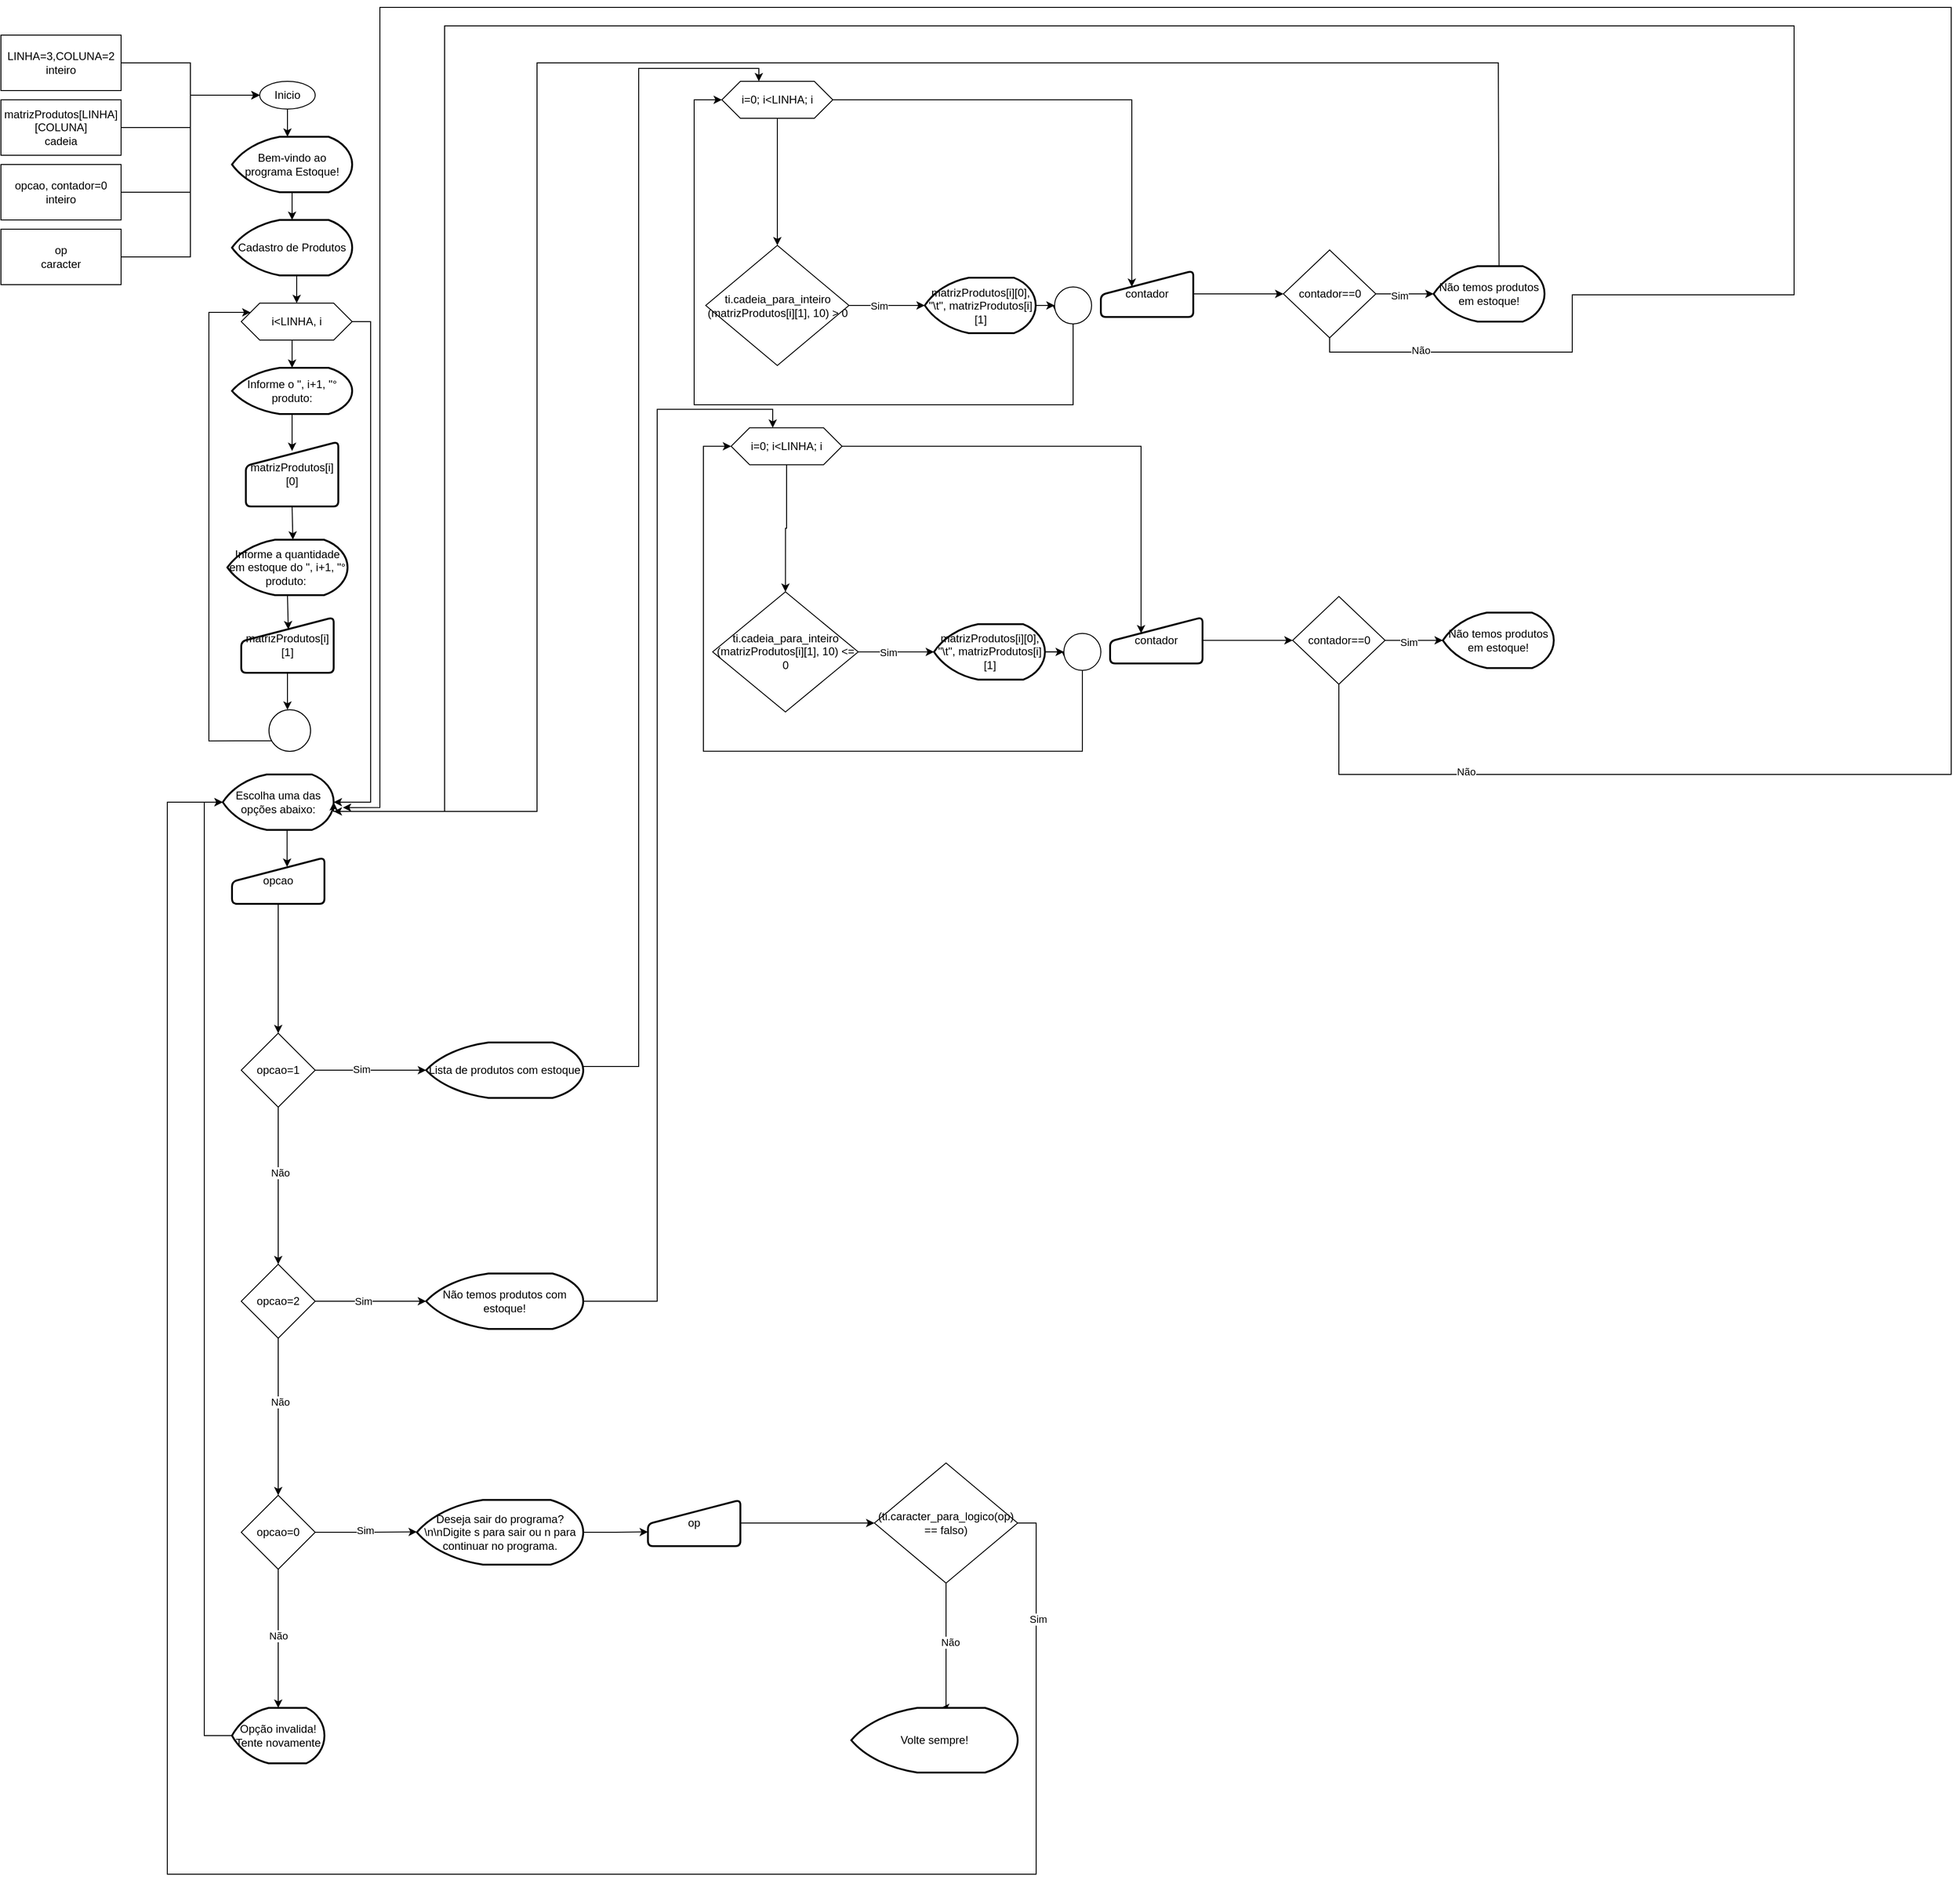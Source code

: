 <mxfile version="24.7.7">
  <diagram name="Página-1" id="6uYTjtTbpKD6BJIKNZ0e">
    <mxGraphModel grid="1" page="1" gridSize="10" guides="1" tooltips="1" connect="1" arrows="1" fold="1" pageScale="1" pageWidth="827" pageHeight="1169" math="0" shadow="0">
      <root>
        <mxCell id="0" />
        <mxCell id="1" parent="0" />
        <mxCell id="fDs1axNgyrMjnGepGOiw-19" style="edgeStyle=orthogonalEdgeStyle;rounded=0;orthogonalLoop=1;jettySize=auto;html=1;exitX=0.5;exitY=1;exitDx=0;exitDy=0;entryX=0.5;entryY=0;entryDx=0;entryDy=0;" edge="1" parent="1" source="IiuVuttZTFxhuslUl3Ys-1">
          <mxGeometry relative="1" as="geometry">
            <mxPoint x="350" y="-2180" as="targetPoint" />
          </mxGeometry>
        </mxCell>
        <mxCell id="IiuVuttZTFxhuslUl3Ys-1" value="Inicio" style="ellipse;whiteSpace=wrap;html=1;" vertex="1" parent="1">
          <mxGeometry x="320" y="-2240" width="60" height="30" as="geometry" />
        </mxCell>
        <mxCell id="fDs1axNgyrMjnGepGOiw-13" style="edgeStyle=orthogonalEdgeStyle;rounded=0;orthogonalLoop=1;jettySize=auto;html=1;exitX=1;exitY=0.5;exitDx=0;exitDy=0;" edge="1" parent="1" source="fDs1axNgyrMjnGepGOiw-2" target="IiuVuttZTFxhuslUl3Ys-1">
          <mxGeometry relative="1" as="geometry" />
        </mxCell>
        <mxCell id="fDs1axNgyrMjnGepGOiw-2" value="LINHA=3,COLUNA=2&lt;div&gt;inteiro&lt;/div&gt;" style="rounded=0;whiteSpace=wrap;html=1;" vertex="1" parent="1">
          <mxGeometry x="40" y="-2290" width="130" height="60" as="geometry" />
        </mxCell>
        <mxCell id="fDs1axNgyrMjnGepGOiw-9" style="edgeStyle=orthogonalEdgeStyle;rounded=0;orthogonalLoop=1;jettySize=auto;html=1;exitX=1;exitY=0.5;exitDx=0;exitDy=0;entryX=0;entryY=0.5;entryDx=0;entryDy=0;" edge="1" parent="1" source="fDs1axNgyrMjnGepGOiw-3" target="IiuVuttZTFxhuslUl3Ys-1">
          <mxGeometry relative="1" as="geometry" />
        </mxCell>
        <mxCell id="fDs1axNgyrMjnGepGOiw-3" value="matrizProdutos[LINHA][COLUNA]&lt;div&gt;cadeia&lt;/div&gt;" style="rounded=0;whiteSpace=wrap;html=1;" vertex="1" parent="1">
          <mxGeometry x="40" y="-2220" width="130" height="60" as="geometry" />
        </mxCell>
        <mxCell id="fDs1axNgyrMjnGepGOiw-16" style="edgeStyle=orthogonalEdgeStyle;rounded=0;orthogonalLoop=1;jettySize=auto;html=1;exitX=1;exitY=0.5;exitDx=0;exitDy=0;entryX=0;entryY=0.5;entryDx=0;entryDy=0;" edge="1" parent="1" source="fDs1axNgyrMjnGepGOiw-4" target="IiuVuttZTFxhuslUl3Ys-1">
          <mxGeometry relative="1" as="geometry" />
        </mxCell>
        <mxCell id="fDs1axNgyrMjnGepGOiw-4" value="opcao, contador=0&lt;div&gt;inteiro&lt;/div&gt;" style="rounded=0;whiteSpace=wrap;html=1;" vertex="1" parent="1">
          <mxGeometry x="40" y="-2150" width="130" height="60" as="geometry" />
        </mxCell>
        <mxCell id="fDs1axNgyrMjnGepGOiw-17" style="edgeStyle=orthogonalEdgeStyle;rounded=0;orthogonalLoop=1;jettySize=auto;html=1;exitX=1;exitY=0.5;exitDx=0;exitDy=0;entryX=0;entryY=0.5;entryDx=0;entryDy=0;" edge="1" parent="1" source="fDs1axNgyrMjnGepGOiw-5" target="IiuVuttZTFxhuslUl3Ys-1">
          <mxGeometry relative="1" as="geometry" />
        </mxCell>
        <mxCell id="fDs1axNgyrMjnGepGOiw-5" value="op&lt;div&gt;caracter&lt;/div&gt;" style="rounded=0;whiteSpace=wrap;html=1;" vertex="1" parent="1">
          <mxGeometry x="40" y="-2080" width="130" height="60" as="geometry" />
        </mxCell>
        <mxCell id="fDs1axNgyrMjnGepGOiw-22" value="Bem-vindo ao programa Estoque!" style="strokeWidth=2;html=1;shape=mxgraph.flowchart.display;whiteSpace=wrap;" vertex="1" parent="1">
          <mxGeometry x="290" y="-2180" width="130" height="60" as="geometry" />
        </mxCell>
        <mxCell id="fDs1axNgyrMjnGepGOiw-34" style="edgeStyle=orthogonalEdgeStyle;rounded=0;orthogonalLoop=1;jettySize=auto;html=1;exitX=0.5;exitY=1;exitDx=0;exitDy=0;exitPerimeter=0;entryX=0.5;entryY=0;entryDx=0;entryDy=0;" edge="1" parent="1" source="fDs1axNgyrMjnGepGOiw-24" target="fDs1axNgyrMjnGepGOiw-33">
          <mxGeometry relative="1" as="geometry" />
        </mxCell>
        <mxCell id="fDs1axNgyrMjnGepGOiw-24" value="Cadastro de Produtos" style="strokeWidth=2;html=1;shape=mxgraph.flowchart.display;whiteSpace=wrap;" vertex="1" parent="1">
          <mxGeometry x="290" y="-2090" width="130" height="60" as="geometry" />
        </mxCell>
        <mxCell id="fDs1axNgyrMjnGepGOiw-25" style="edgeStyle=orthogonalEdgeStyle;rounded=0;orthogonalLoop=1;jettySize=auto;html=1;exitX=0.5;exitY=1;exitDx=0;exitDy=0;exitPerimeter=0;entryX=0.5;entryY=0;entryDx=0;entryDy=0;entryPerimeter=0;" edge="1" parent="1" source="fDs1axNgyrMjnGepGOiw-22" target="fDs1axNgyrMjnGepGOiw-24">
          <mxGeometry relative="1" as="geometry" />
        </mxCell>
        <mxCell id="fDs1axNgyrMjnGepGOiw-33" value="i&amp;lt;LINHA, i" style="shape=hexagon;perimeter=hexagonPerimeter2;whiteSpace=wrap;html=1;fixedSize=1;" vertex="1" parent="1">
          <mxGeometry x="300" y="-2000" width="120" height="40" as="geometry" />
        </mxCell>
        <mxCell id="fDs1axNgyrMjnGepGOiw-35" value="Informe o &quot;, i+1, &quot;° produto:" style="strokeWidth=2;html=1;shape=mxgraph.flowchart.display;whiteSpace=wrap;" vertex="1" parent="1">
          <mxGeometry x="290" y="-1930" width="130" height="50" as="geometry" />
        </mxCell>
        <mxCell id="fDs1axNgyrMjnGepGOiw-36" style="edgeStyle=orthogonalEdgeStyle;rounded=0;orthogonalLoop=1;jettySize=auto;html=1;exitX=0.5;exitY=1;exitDx=0;exitDy=0;entryX=0.5;entryY=0;entryDx=0;entryDy=0;entryPerimeter=0;" edge="1" parent="1" source="fDs1axNgyrMjnGepGOiw-33" target="fDs1axNgyrMjnGepGOiw-35">
          <mxGeometry relative="1" as="geometry" />
        </mxCell>
        <mxCell id="fDs1axNgyrMjnGepGOiw-37" value="matrizProdutos[i][0]" style="html=1;strokeWidth=2;shape=manualInput;whiteSpace=wrap;rounded=1;size=26;arcSize=11;" vertex="1" parent="1">
          <mxGeometry x="305" y="-1850" width="100" height="70" as="geometry" />
        </mxCell>
        <mxCell id="fDs1axNgyrMjnGepGOiw-38" value="Informe a quantidade em estoque do &quot;, i+1, &quot;° produto:&amp;nbsp;" style="strokeWidth=2;html=1;shape=mxgraph.flowchart.display;whiteSpace=wrap;" vertex="1" parent="1">
          <mxGeometry x="285" y="-1744" width="130" height="60" as="geometry" />
        </mxCell>
        <mxCell id="fDs1axNgyrMjnGepGOiw-40" style="edgeStyle=orthogonalEdgeStyle;rounded=0;orthogonalLoop=1;jettySize=auto;html=1;exitX=0.5;exitY=1;exitDx=0;exitDy=0;entryX=0.545;entryY=-0.001;entryDx=0;entryDy=0;entryPerimeter=0;" edge="1" parent="1" source="fDs1axNgyrMjnGepGOiw-37" target="fDs1axNgyrMjnGepGOiw-38">
          <mxGeometry relative="1" as="geometry" />
        </mxCell>
        <mxCell id="fDs1axNgyrMjnGepGOiw-44" style="edgeStyle=orthogonalEdgeStyle;rounded=0;orthogonalLoop=1;jettySize=auto;html=1;exitX=0.5;exitY=1;exitDx=0;exitDy=0;entryX=0.5;entryY=0;entryDx=0;entryDy=0;" edge="1" parent="1" source="fDs1axNgyrMjnGepGOiw-41">
          <mxGeometry relative="1" as="geometry">
            <mxPoint x="350" y="-1560" as="targetPoint" />
          </mxGeometry>
        </mxCell>
        <mxCell id="fDs1axNgyrMjnGepGOiw-41" value="matrizProdutos[i][1]" style="html=1;strokeWidth=2;shape=manualInput;whiteSpace=wrap;rounded=1;size=26;arcSize=11;" vertex="1" parent="1">
          <mxGeometry x="300" y="-1660" width="100" height="60" as="geometry" />
        </mxCell>
        <mxCell id="fDs1axNgyrMjnGepGOiw-42" style="edgeStyle=orthogonalEdgeStyle;rounded=0;orthogonalLoop=1;jettySize=auto;html=1;exitX=0.5;exitY=1;exitDx=0;exitDy=0;exitPerimeter=0;entryX=0.509;entryY=0.216;entryDx=0;entryDy=0;entryPerimeter=0;" edge="1" parent="1" source="fDs1axNgyrMjnGepGOiw-38" target="fDs1axNgyrMjnGepGOiw-41">
          <mxGeometry relative="1" as="geometry" />
        </mxCell>
        <mxCell id="fDs1axNgyrMjnGepGOiw-50" style="edgeStyle=orthogonalEdgeStyle;rounded=0;orthogonalLoop=1;jettySize=auto;html=1;" edge="1" parent="1" source="fDs1axNgyrMjnGepGOiw-35">
          <mxGeometry relative="1" as="geometry">
            <mxPoint x="355" y="-1840" as="targetPoint" />
          </mxGeometry>
        </mxCell>
        <mxCell id="fDs1axNgyrMjnGepGOiw-51" value="" style="ellipse;whiteSpace=wrap;html=1;aspect=fixed;" vertex="1" parent="1">
          <mxGeometry x="330" y="-1560" width="45" height="45" as="geometry" />
        </mxCell>
        <mxCell id="fDs1axNgyrMjnGepGOiw-56" style="edgeStyle=orthogonalEdgeStyle;rounded=0;orthogonalLoop=1;jettySize=auto;html=1;exitX=0.067;exitY=0.748;exitDx=0;exitDy=0;exitPerimeter=0;" edge="1" parent="1" source="fDs1axNgyrMjnGepGOiw-51" target="fDs1axNgyrMjnGepGOiw-33">
          <mxGeometry relative="1" as="geometry">
            <mxPoint x="330" y="-1527" as="sourcePoint" />
            <mxPoint x="275.04" y="-1990" as="targetPoint" />
            <Array as="points">
              <mxPoint x="265" y="-1526" />
              <mxPoint x="265" y="-1990" />
            </Array>
          </mxGeometry>
        </mxCell>
        <mxCell id="F6pTabbAg8eNlp75tk1d-5" style="edgeStyle=orthogonalEdgeStyle;rounded=0;orthogonalLoop=1;jettySize=auto;html=1;exitX=0.5;exitY=1;exitDx=0;exitDy=0;" edge="1" parent="1">
          <mxGeometry relative="1" as="geometry">
            <mxPoint x="355" y="-1410" as="sourcePoint" />
            <mxPoint x="355" y="-1410" as="targetPoint" />
          </mxGeometry>
        </mxCell>
        <mxCell id="F6pTabbAg8eNlp75tk1d-10" style="edgeStyle=orthogonalEdgeStyle;rounded=0;orthogonalLoop=1;jettySize=auto;html=1;exitX=0.5;exitY=1;exitDx=0;exitDy=0;exitPerimeter=0;" edge="1" parent="1">
          <mxGeometry relative="1" as="geometry">
            <mxPoint x="349.62" y="-1440" as="sourcePoint" />
            <mxPoint x="349.62" y="-1390" as="targetPoint" />
          </mxGeometry>
        </mxCell>
        <mxCell id="F6pTabbAg8eNlp75tk1d-12" value="Escolha uma das opções abaixo:" style="strokeWidth=2;html=1;shape=mxgraph.flowchart.display;whiteSpace=wrap;" vertex="1" parent="1">
          <mxGeometry x="280" y="-1490" width="120" height="60" as="geometry" />
        </mxCell>
        <mxCell id="F6pTabbAg8eNlp75tk1d-19" style="edgeStyle=orthogonalEdgeStyle;rounded=0;orthogonalLoop=1;jettySize=auto;html=1;exitX=0.5;exitY=1;exitDx=0;exitDy=0;entryX=0.5;entryY=0;entryDx=0;entryDy=0;" edge="1" parent="1" source="F6pTabbAg8eNlp75tk1d-16" target="F6pTabbAg8eNlp75tk1d-17">
          <mxGeometry relative="1" as="geometry" />
        </mxCell>
        <mxCell id="F6pTabbAg8eNlp75tk1d-16" value="opcao" style="html=1;strokeWidth=2;shape=manualInput;whiteSpace=wrap;rounded=1;size=26;arcSize=11;" vertex="1" parent="1">
          <mxGeometry x="290" y="-1400" width="100" height="50" as="geometry" />
        </mxCell>
        <mxCell id="F6pTabbAg8eNlp75tk1d-21" style="edgeStyle=orthogonalEdgeStyle;rounded=0;orthogonalLoop=1;jettySize=auto;html=1;exitX=0.5;exitY=1;exitDx=0;exitDy=0;" edge="1" parent="1" source="F6pTabbAg8eNlp75tk1d-17" target="F6pTabbAg8eNlp75tk1d-20">
          <mxGeometry relative="1" as="geometry" />
        </mxCell>
        <mxCell id="F6pTabbAg8eNlp75tk1d-24" value="Não" style="edgeLabel;html=1;align=center;verticalAlign=middle;resizable=0;points=[];" connectable="0" vertex="1" parent="F6pTabbAg8eNlp75tk1d-21">
          <mxGeometry x="-0.172" y="2" relative="1" as="geometry">
            <mxPoint as="offset" />
          </mxGeometry>
        </mxCell>
        <mxCell id="F6pTabbAg8eNlp75tk1d-30" style="edgeStyle=orthogonalEdgeStyle;rounded=0;orthogonalLoop=1;jettySize=auto;html=1;exitX=1;exitY=0.5;exitDx=0;exitDy=0;" edge="1" parent="1" source="F6pTabbAg8eNlp75tk1d-17" target="F6pTabbAg8eNlp75tk1d-29">
          <mxGeometry relative="1" as="geometry" />
        </mxCell>
        <mxCell id="F6pTabbAg8eNlp75tk1d-31" value="Sim" style="edgeLabel;html=1;align=center;verticalAlign=middle;resizable=0;points=[];" connectable="0" vertex="1" parent="F6pTabbAg8eNlp75tk1d-30">
          <mxGeometry x="-0.165" y="1" relative="1" as="geometry">
            <mxPoint as="offset" />
          </mxGeometry>
        </mxCell>
        <mxCell id="F6pTabbAg8eNlp75tk1d-17" value="opcao=1" style="rhombus;whiteSpace=wrap;html=1;" vertex="1" parent="1">
          <mxGeometry x="300" y="-1210" width="80" height="80" as="geometry" />
        </mxCell>
        <mxCell id="F6pTabbAg8eNlp75tk1d-23" style="edgeStyle=orthogonalEdgeStyle;rounded=0;orthogonalLoop=1;jettySize=auto;html=1;exitX=0.5;exitY=1;exitDx=0;exitDy=0;entryX=0.5;entryY=0;entryDx=0;entryDy=0;" edge="1" parent="1" source="F6pTabbAg8eNlp75tk1d-20" target="F6pTabbAg8eNlp75tk1d-22">
          <mxGeometry relative="1" as="geometry" />
        </mxCell>
        <mxCell id="F6pTabbAg8eNlp75tk1d-25" value="Não" style="edgeLabel;html=1;align=center;verticalAlign=middle;resizable=0;points=[];" connectable="0" vertex="1" parent="F6pTabbAg8eNlp75tk1d-23">
          <mxGeometry x="-0.196" y="2" relative="1" as="geometry">
            <mxPoint as="offset" />
          </mxGeometry>
        </mxCell>
        <mxCell id="F6pTabbAg8eNlp75tk1d-33" style="edgeStyle=orthogonalEdgeStyle;rounded=0;orthogonalLoop=1;jettySize=auto;html=1;exitX=1;exitY=0.5;exitDx=0;exitDy=0;entryX=0;entryY=0.5;entryDx=0;entryDy=0;entryPerimeter=0;" edge="1" parent="1" source="F6pTabbAg8eNlp75tk1d-20" target="F6pTabbAg8eNlp75tk1d-34">
          <mxGeometry relative="1" as="geometry">
            <mxPoint x="430" y="-1140" as="targetPoint" />
          </mxGeometry>
        </mxCell>
        <mxCell id="F6pTabbAg8eNlp75tk1d-35" value="Sim" style="edgeLabel;html=1;align=center;verticalAlign=middle;resizable=0;points=[];" connectable="0" vertex="1" parent="F6pTabbAg8eNlp75tk1d-33">
          <mxGeometry x="-0.131" relative="1" as="geometry">
            <mxPoint as="offset" />
          </mxGeometry>
        </mxCell>
        <mxCell id="F6pTabbAg8eNlp75tk1d-20" value="opcao=2" style="rhombus;whiteSpace=wrap;html=1;" vertex="1" parent="1">
          <mxGeometry x="300" y="-960" width="80" height="80" as="geometry" />
        </mxCell>
        <mxCell id="F6pTabbAg8eNlp75tk1d-38" style="edgeStyle=orthogonalEdgeStyle;rounded=0;orthogonalLoop=1;jettySize=auto;html=1;exitX=0.5;exitY=1;exitDx=0;exitDy=0;" edge="1" parent="1" source="F6pTabbAg8eNlp75tk1d-22" target="F6pTabbAg8eNlp75tk1d-26">
          <mxGeometry relative="1" as="geometry" />
        </mxCell>
        <mxCell id="F6pTabbAg8eNlp75tk1d-194" value="Não" style="edgeLabel;html=1;align=center;verticalAlign=middle;resizable=0;points=[];" connectable="0" vertex="1" parent="F6pTabbAg8eNlp75tk1d-38">
          <mxGeometry x="-0.041" relative="1" as="geometry">
            <mxPoint as="offset" />
          </mxGeometry>
        </mxCell>
        <mxCell id="F6pTabbAg8eNlp75tk1d-124" style="edgeStyle=orthogonalEdgeStyle;rounded=0;orthogonalLoop=1;jettySize=auto;html=1;exitX=1;exitY=0.5;exitDx=0;exitDy=0;" edge="1" parent="1" source="F6pTabbAg8eNlp75tk1d-22">
          <mxGeometry relative="1" as="geometry">
            <mxPoint x="490" y="-670.391" as="targetPoint" />
          </mxGeometry>
        </mxCell>
        <mxCell id="F6pTabbAg8eNlp75tk1d-126" value="Sim" style="edgeLabel;html=1;align=center;verticalAlign=middle;resizable=0;points=[];" connectable="0" vertex="1" parent="F6pTabbAg8eNlp75tk1d-124">
          <mxGeometry x="-0.022" y="2" relative="1" as="geometry">
            <mxPoint as="offset" />
          </mxGeometry>
        </mxCell>
        <mxCell id="F6pTabbAg8eNlp75tk1d-22" value="opcao=0" style="rhombus;whiteSpace=wrap;html=1;" vertex="1" parent="1">
          <mxGeometry x="300" y="-710" width="80" height="80" as="geometry" />
        </mxCell>
        <mxCell id="F6pTabbAg8eNlp75tk1d-197" style="edgeStyle=orthogonalEdgeStyle;rounded=0;orthogonalLoop=1;jettySize=auto;html=1;entryX=0;entryY=0.5;entryDx=0;entryDy=0;entryPerimeter=0;" edge="1" parent="1" source="F6pTabbAg8eNlp75tk1d-26" target="F6pTabbAg8eNlp75tk1d-12">
          <mxGeometry relative="1" as="geometry">
            <mxPoint x="260" y="-1450" as="targetPoint" />
            <Array as="points">
              <mxPoint x="260" y="-450" />
              <mxPoint x="260" y="-1460" />
            </Array>
          </mxGeometry>
        </mxCell>
        <mxCell id="F6pTabbAg8eNlp75tk1d-26" value="Opção invalida! Tente novamente" style="strokeWidth=2;html=1;shape=mxgraph.flowchart.display;whiteSpace=wrap;" vertex="1" parent="1">
          <mxGeometry x="290" y="-480" width="100" height="60" as="geometry" />
        </mxCell>
        <mxCell id="F6pTabbAg8eNlp75tk1d-42" style="edgeStyle=orthogonalEdgeStyle;rounded=0;orthogonalLoop=1;jettySize=auto;html=1;exitX=1;exitY=0.5;exitDx=0;exitDy=0;exitPerimeter=0;" edge="1" parent="1">
          <mxGeometry relative="1" as="geometry">
            <mxPoint x="670" y="-1174" as="sourcePoint" />
            <mxPoint x="860" y="-2240" as="targetPoint" />
            <Array as="points">
              <mxPoint x="730" y="-1174" />
              <mxPoint x="730" y="-2254" />
              <mxPoint x="860" y="-2254" />
              <mxPoint x="860" y="-2240" />
            </Array>
          </mxGeometry>
        </mxCell>
        <mxCell id="F6pTabbAg8eNlp75tk1d-29" value="Lista de produtos com estoque" style="strokeWidth=2;html=1;shape=mxgraph.flowchart.display;whiteSpace=wrap;" vertex="1" parent="1">
          <mxGeometry x="500" y="-1200" width="170" height="60" as="geometry" />
        </mxCell>
        <mxCell id="F6pTabbAg8eNlp75tk1d-47" style="edgeStyle=orthogonalEdgeStyle;rounded=0;orthogonalLoop=1;jettySize=auto;html=1;exitX=0.5;exitY=1;exitDx=0;exitDy=0;entryX=0.5;entryY=0;entryDx=0;entryDy=0;" edge="1" parent="1" source="F6pTabbAg8eNlp75tk1d-32" target="F6pTabbAg8eNlp75tk1d-43">
          <mxGeometry relative="1" as="geometry" />
        </mxCell>
        <mxCell id="F6pTabbAg8eNlp75tk1d-189" style="edgeStyle=orthogonalEdgeStyle;rounded=0;orthogonalLoop=1;jettySize=auto;html=1;exitX=1;exitY=0.5;exitDx=0;exitDy=0;entryX=0.335;entryY=0.348;entryDx=0;entryDy=0;entryPerimeter=0;" edge="1" parent="1" source="F6pTabbAg8eNlp75tk1d-32" target="F6pTabbAg8eNlp75tk1d-53">
          <mxGeometry relative="1" as="geometry">
            <mxPoint x="1270" y="-2220" as="targetPoint" />
          </mxGeometry>
        </mxCell>
        <mxCell id="F6pTabbAg8eNlp75tk1d-32" value="i=0; i&amp;lt;LINHA; i" style="shape=hexagon;perimeter=hexagonPerimeter2;whiteSpace=wrap;html=1;fixedSize=1;" vertex="1" parent="1">
          <mxGeometry x="820" y="-2240" width="120" height="40" as="geometry" />
        </mxCell>
        <mxCell id="F6pTabbAg8eNlp75tk1d-223" style="edgeStyle=orthogonalEdgeStyle;rounded=0;orthogonalLoop=1;jettySize=auto;html=1;exitX=1;exitY=0.5;exitDx=0;exitDy=0;exitPerimeter=0;entryX=0.375;entryY=0;entryDx=0;entryDy=0;" edge="1" parent="1" source="F6pTabbAg8eNlp75tk1d-34" target="F6pTabbAg8eNlp75tk1d-203">
          <mxGeometry relative="1" as="geometry">
            <mxPoint x="780" y="-1880" as="targetPoint" />
          </mxGeometry>
        </mxCell>
        <mxCell id="F6pTabbAg8eNlp75tk1d-34" value="Não temos produtos com estoque!" style="strokeWidth=2;html=1;shape=mxgraph.flowchart.display;whiteSpace=wrap;" vertex="1" parent="1">
          <mxGeometry x="500" y="-950" width="170" height="60" as="geometry" />
        </mxCell>
        <mxCell id="F6pTabbAg8eNlp75tk1d-125" style="edgeStyle=orthogonalEdgeStyle;rounded=0;orthogonalLoop=1;jettySize=auto;html=1;exitX=1;exitY=0.5;exitDx=0;exitDy=0;exitPerimeter=0;" edge="1" parent="1" source="F6pTabbAg8eNlp75tk1d-36">
          <mxGeometry relative="1" as="geometry">
            <mxPoint x="740" y="-670.391" as="targetPoint" />
          </mxGeometry>
        </mxCell>
        <mxCell id="F6pTabbAg8eNlp75tk1d-36" value="Deseja sair do programa?\n\nDigite s para sair ou n para continuar no programa." style="strokeWidth=2;html=1;shape=mxgraph.flowchart.display;whiteSpace=wrap;" vertex="1" parent="1">
          <mxGeometry x="490" y="-705" width="180" height="70" as="geometry" />
        </mxCell>
        <mxCell id="F6pTabbAg8eNlp75tk1d-43" value="ti.cadeia_para_inteiro&lt;div&gt;(matrizProdutos[i][1], 10) &amp;gt; 0&lt;/div&gt;" style="rhombus;whiteSpace=wrap;html=1;" vertex="1" parent="1">
          <mxGeometry x="802.5" y="-2062.5" width="155" height="130" as="geometry" />
        </mxCell>
        <mxCell id="F6pTabbAg8eNlp75tk1d-190" value="" style="edgeStyle=orthogonalEdgeStyle;rounded=0;orthogonalLoop=1;jettySize=auto;html=1;" edge="1" parent="1" source="F6pTabbAg8eNlp75tk1d-46" target="F6pTabbAg8eNlp75tk1d-179">
          <mxGeometry relative="1" as="geometry" />
        </mxCell>
        <mxCell id="F6pTabbAg8eNlp75tk1d-46" value="matrizProdutos[i][0], &quot;\t&quot;, matrizProdutos[i][1]" style="strokeWidth=2;html=1;shape=mxgraph.flowchart.display;whiteSpace=wrap;" vertex="1" parent="1">
          <mxGeometry x="1039.5" y="-2027.5" width="120" height="60" as="geometry" />
        </mxCell>
        <mxCell id="F6pTabbAg8eNlp75tk1d-52" style="edgeStyle=orthogonalEdgeStyle;rounded=0;orthogonalLoop=1;jettySize=auto;html=1;exitX=1;exitY=0.5;exitDx=0;exitDy=0;entryX=0;entryY=0.5;entryDx=0;entryDy=0;entryPerimeter=0;" edge="1" parent="1" source="F6pTabbAg8eNlp75tk1d-43" target="F6pTabbAg8eNlp75tk1d-46">
          <mxGeometry relative="1" as="geometry" />
        </mxCell>
        <mxCell id="F6pTabbAg8eNlp75tk1d-193" value="Sim" style="edgeLabel;html=1;align=center;verticalAlign=middle;resizable=0;points=[];" connectable="0" vertex="1" parent="F6pTabbAg8eNlp75tk1d-52">
          <mxGeometry x="-0.221" relative="1" as="geometry">
            <mxPoint as="offset" />
          </mxGeometry>
        </mxCell>
        <mxCell id="F6pTabbAg8eNlp75tk1d-187" style="edgeStyle=orthogonalEdgeStyle;rounded=0;orthogonalLoop=1;jettySize=auto;html=1;entryX=0;entryY=0.5;entryDx=0;entryDy=0;" edge="1" parent="1" source="F6pTabbAg8eNlp75tk1d-53" target="F6pTabbAg8eNlp75tk1d-58">
          <mxGeometry relative="1" as="geometry" />
        </mxCell>
        <mxCell id="F6pTabbAg8eNlp75tk1d-53" value="contador" style="html=1;strokeWidth=2;shape=manualInput;whiteSpace=wrap;rounded=1;size=26;arcSize=11;" vertex="1" parent="1">
          <mxGeometry x="1230" y="-2035" width="100" height="50" as="geometry" />
        </mxCell>
        <mxCell id="F6pTabbAg8eNlp75tk1d-93" style="edgeStyle=orthogonalEdgeStyle;rounded=0;orthogonalLoop=1;jettySize=auto;html=1;entryX=1;entryY=0.5;entryDx=0;entryDy=0;entryPerimeter=0;exitX=0.59;exitY=0.033;exitDx=0;exitDy=0;exitPerimeter=0;" edge="1" parent="1" source="F6pTabbAg8eNlp75tk1d-169">
          <mxGeometry relative="1" as="geometry">
            <mxPoint x="400" y="-1450.0" as="targetPoint" />
            <mxPoint x="1450" y="-2160" as="sourcePoint" />
            <Array as="points">
              <mxPoint x="1661" y="-2043" />
              <mxPoint x="1660" y="-2260" />
              <mxPoint x="620" y="-2260" />
              <mxPoint x="620" y="-1450" />
            </Array>
          </mxGeometry>
        </mxCell>
        <mxCell id="F6pTabbAg8eNlp75tk1d-174" style="edgeStyle=orthogonalEdgeStyle;rounded=0;orthogonalLoop=1;jettySize=auto;html=1;exitX=0.5;exitY=1;exitDx=0;exitDy=0;entryX=1;entryY=0.5;entryDx=0;entryDy=0;entryPerimeter=0;" edge="1" parent="1" source="F6pTabbAg8eNlp75tk1d-58" target="F6pTabbAg8eNlp75tk1d-12">
          <mxGeometry relative="1" as="geometry">
            <mxPoint x="520" y="-2280" as="targetPoint" />
            <Array as="points">
              <mxPoint x="1478" y="-1947" />
              <mxPoint x="1740" y="-1947" />
              <mxPoint x="1740" y="-2009" />
              <mxPoint x="1980" y="-2009" />
              <mxPoint x="1980" y="-2300" />
              <mxPoint x="520" y="-2300" />
              <mxPoint x="520" y="-1450" />
              <mxPoint x="400" y="-1450" />
            </Array>
          </mxGeometry>
        </mxCell>
        <mxCell id="F6pTabbAg8eNlp75tk1d-191" value="Não" style="edgeLabel;html=1;align=center;verticalAlign=middle;resizable=0;points=[];" connectable="0" vertex="1" parent="F6pTabbAg8eNlp75tk1d-174">
          <mxGeometry x="-0.931" y="2" relative="1" as="geometry">
            <mxPoint as="offset" />
          </mxGeometry>
        </mxCell>
        <mxCell id="F6pTabbAg8eNlp75tk1d-58" value="contador==0" style="rhombus;whiteSpace=wrap;html=1;" vertex="1" parent="1">
          <mxGeometry x="1427.5" y="-2057.5" width="100" height="95" as="geometry" />
        </mxCell>
        <mxCell id="F6pTabbAg8eNlp75tk1d-137" style="edgeStyle=orthogonalEdgeStyle;rounded=0;orthogonalLoop=1;jettySize=auto;html=1;exitX=1;exitY=0.5;exitDx=0;exitDy=0;entryX=0;entryY=0.5;entryDx=0;entryDy=0;" edge="1" parent="1" source="F6pTabbAg8eNlp75tk1d-121" target="F6pTabbAg8eNlp75tk1d-127">
          <mxGeometry relative="1" as="geometry" />
        </mxCell>
        <mxCell id="F6pTabbAg8eNlp75tk1d-121" value="op" style="html=1;strokeWidth=2;shape=manualInput;whiteSpace=wrap;rounded=1;size=26;arcSize=11;" vertex="1" parent="1">
          <mxGeometry x="740" y="-705" width="100" height="50" as="geometry" />
        </mxCell>
        <mxCell id="F6pTabbAg8eNlp75tk1d-138" style="edgeStyle=orthogonalEdgeStyle;rounded=0;orthogonalLoop=1;jettySize=auto;html=1;exitX=0.5;exitY=1;exitDx=0;exitDy=0;" edge="1" parent="1" source="F6pTabbAg8eNlp75tk1d-127">
          <mxGeometry relative="1" as="geometry">
            <mxPoint x="1057" y="-480" as="targetPoint" />
            <Array as="points">
              <mxPoint x="1062" y="-480" />
            </Array>
          </mxGeometry>
        </mxCell>
        <mxCell id="F6pTabbAg8eNlp75tk1d-141" value="Não" style="edgeLabel;html=1;align=center;verticalAlign=middle;resizable=0;points=[];" connectable="0" vertex="1" parent="F6pTabbAg8eNlp75tk1d-138">
          <mxGeometry x="-0.094" y="4" relative="1" as="geometry">
            <mxPoint as="offset" />
          </mxGeometry>
        </mxCell>
        <mxCell id="F6pTabbAg8eNlp75tk1d-195" style="edgeStyle=orthogonalEdgeStyle;rounded=0;orthogonalLoop=1;jettySize=auto;html=1;exitX=1;exitY=0.5;exitDx=0;exitDy=0;entryX=0;entryY=0.5;entryDx=0;entryDy=0;entryPerimeter=0;" edge="1" parent="1" source="F6pTabbAg8eNlp75tk1d-127" target="F6pTabbAg8eNlp75tk1d-12">
          <mxGeometry relative="1" as="geometry">
            <mxPoint x="130" y="-1070" as="targetPoint" />
            <Array as="points">
              <mxPoint x="1160" y="-680" />
              <mxPoint x="1160" y="-300" />
              <mxPoint x="220" y="-300" />
              <mxPoint x="220" y="-1460" />
            </Array>
          </mxGeometry>
        </mxCell>
        <mxCell id="F6pTabbAg8eNlp75tk1d-196" value="Sim" style="edgeLabel;html=1;align=center;verticalAlign=middle;resizable=0;points=[];" connectable="0" vertex="1" parent="F6pTabbAg8eNlp75tk1d-195">
          <mxGeometry x="-0.903" y="2" relative="1" as="geometry">
            <mxPoint as="offset" />
          </mxGeometry>
        </mxCell>
        <mxCell id="F6pTabbAg8eNlp75tk1d-127" value="(ti.caracter_para_logico(op) == falso)" style="rhombus;whiteSpace=wrap;html=1;" vertex="1" parent="1">
          <mxGeometry x="985" y="-745" width="155" height="130" as="geometry" />
        </mxCell>
        <mxCell id="F6pTabbAg8eNlp75tk1d-142" value="Volte sempre!" style="strokeWidth=2;html=1;shape=mxgraph.flowchart.display;whiteSpace=wrap;" vertex="1" parent="1">
          <mxGeometry x="960" y="-480" width="180" height="70" as="geometry" />
        </mxCell>
        <mxCell id="F6pTabbAg8eNlp75tk1d-150" style="edgeStyle=orthogonalEdgeStyle;rounded=0;orthogonalLoop=1;jettySize=auto;html=1;exitX=1;exitY=0.5;exitDx=0;exitDy=0;entryX=1;entryY=0.5;entryDx=0;entryDy=0;entryPerimeter=0;" edge="1" parent="1" source="fDs1axNgyrMjnGepGOiw-33" target="F6pTabbAg8eNlp75tk1d-12">
          <mxGeometry relative="1" as="geometry">
            <Array as="points">
              <mxPoint x="440" y="-1980" />
              <mxPoint x="440" y="-1460" />
            </Array>
          </mxGeometry>
        </mxCell>
        <mxCell id="F6pTabbAg8eNlp75tk1d-169" value="Não temos produtos em estoque!" style="strokeWidth=2;html=1;shape=mxgraph.flowchart.display;whiteSpace=wrap;" vertex="1" parent="1">
          <mxGeometry x="1590" y="-2040" width="120" height="60" as="geometry" />
        </mxCell>
        <mxCell id="F6pTabbAg8eNlp75tk1d-184" style="edgeStyle=orthogonalEdgeStyle;rounded=0;orthogonalLoop=1;jettySize=auto;html=1;exitX=0.5;exitY=1;exitDx=0;exitDy=0;entryX=0;entryY=0.5;entryDx=0;entryDy=0;" edge="1" parent="1" source="F6pTabbAg8eNlp75tk1d-179" target="F6pTabbAg8eNlp75tk1d-32">
          <mxGeometry relative="1" as="geometry">
            <mxPoint x="1380" y="-1800" as="targetPoint" />
            <Array as="points">
              <mxPoint x="1200" y="-1890" />
              <mxPoint x="790" y="-1890" />
              <mxPoint x="790" y="-2220" />
            </Array>
          </mxGeometry>
        </mxCell>
        <mxCell id="F6pTabbAg8eNlp75tk1d-186" value="" style="edgeStyle=orthogonalEdgeStyle;rounded=0;orthogonalLoop=1;jettySize=auto;html=1;exitX=1;exitY=0.5;exitDx=0;exitDy=0;exitPerimeter=0;entryX=0;entryY=0.75;entryDx=0;entryDy=0;" edge="1" parent="1" source="F6pTabbAg8eNlp75tk1d-46" target="F6pTabbAg8eNlp75tk1d-179">
          <mxGeometry relative="1" as="geometry">
            <mxPoint x="1160" y="-1997" as="sourcePoint" />
            <mxPoint x="1230" y="-1997" as="targetPoint" />
          </mxGeometry>
        </mxCell>
        <mxCell id="F6pTabbAg8eNlp75tk1d-179" value="" style="ellipse;whiteSpace=wrap;html=1;aspect=fixed;" vertex="1" parent="1">
          <mxGeometry x="1180" y="-2017.5" width="40" height="40" as="geometry" />
        </mxCell>
        <mxCell id="F6pTabbAg8eNlp75tk1d-198" style="edgeStyle=orthogonalEdgeStyle;rounded=0;orthogonalLoop=1;jettySize=auto;html=1;entryX=0;entryY=0.5;entryDx=0;entryDy=0;entryPerimeter=0;" edge="1" parent="1" source="F6pTabbAg8eNlp75tk1d-58" target="F6pTabbAg8eNlp75tk1d-169">
          <mxGeometry relative="1" as="geometry" />
        </mxCell>
        <mxCell id="F6pTabbAg8eNlp75tk1d-199" value="Sim" style="edgeLabel;html=1;align=center;verticalAlign=middle;resizable=0;points=[];" connectable="0" vertex="1" parent="F6pTabbAg8eNlp75tk1d-198">
          <mxGeometry x="-0.203" y="-2" relative="1" as="geometry">
            <mxPoint as="offset" />
          </mxGeometry>
        </mxCell>
        <mxCell id="F6pTabbAg8eNlp75tk1d-201" style="edgeStyle=orthogonalEdgeStyle;rounded=0;orthogonalLoop=1;jettySize=auto;html=1;exitX=0.5;exitY=1;exitDx=0;exitDy=0;entryX=0.5;entryY=0;entryDx=0;entryDy=0;" edge="1" parent="1" source="F6pTabbAg8eNlp75tk1d-203" target="F6pTabbAg8eNlp75tk1d-204">
          <mxGeometry relative="1" as="geometry" />
        </mxCell>
        <mxCell id="F6pTabbAg8eNlp75tk1d-202" style="edgeStyle=orthogonalEdgeStyle;rounded=0;orthogonalLoop=1;jettySize=auto;html=1;exitX=1;exitY=0.5;exitDx=0;exitDy=0;entryX=0.335;entryY=0.348;entryDx=0;entryDy=0;entryPerimeter=0;" edge="1" parent="1" source="F6pTabbAg8eNlp75tk1d-203" target="F6pTabbAg8eNlp75tk1d-210">
          <mxGeometry relative="1" as="geometry">
            <mxPoint x="1280" y="-1845.09" as="targetPoint" />
          </mxGeometry>
        </mxCell>
        <mxCell id="F6pTabbAg8eNlp75tk1d-203" value="i=0; i&amp;lt;LINHA; i" style="shape=hexagon;perimeter=hexagonPerimeter2;whiteSpace=wrap;html=1;fixedSize=1;" vertex="1" parent="1">
          <mxGeometry x="830" y="-1865.09" width="120" height="40" as="geometry" />
        </mxCell>
        <mxCell id="F6pTabbAg8eNlp75tk1d-204" value="ti.cadeia_para_inteiro&lt;div&gt;(matrizProdutos[i][1], 10) &amp;lt;= 0&lt;/div&gt;" style="rhombus;whiteSpace=wrap;html=1;" vertex="1" parent="1">
          <mxGeometry x="810" y="-1687.59" width="157.5" height="130" as="geometry" />
        </mxCell>
        <mxCell id="F6pTabbAg8eNlp75tk1d-205" value="" style="edgeStyle=orthogonalEdgeStyle;rounded=0;orthogonalLoop=1;jettySize=auto;html=1;" edge="1" parent="1" source="F6pTabbAg8eNlp75tk1d-206" target="F6pTabbAg8eNlp75tk1d-216">
          <mxGeometry relative="1" as="geometry" />
        </mxCell>
        <mxCell id="F6pTabbAg8eNlp75tk1d-206" value="matrizProdutos[i][0], &quot;\t&quot;, matrizProdutos[i][1]" style="strokeWidth=2;html=1;shape=mxgraph.flowchart.display;whiteSpace=wrap;" vertex="1" parent="1">
          <mxGeometry x="1049.5" y="-1652.59" width="120" height="60" as="geometry" />
        </mxCell>
        <mxCell id="F6pTabbAg8eNlp75tk1d-207" style="edgeStyle=orthogonalEdgeStyle;rounded=0;orthogonalLoop=1;jettySize=auto;html=1;exitX=1;exitY=0.5;exitDx=0;exitDy=0;entryX=0;entryY=0.5;entryDx=0;entryDy=0;entryPerimeter=0;" edge="1" parent="1" source="F6pTabbAg8eNlp75tk1d-204" target="F6pTabbAg8eNlp75tk1d-206">
          <mxGeometry relative="1" as="geometry" />
        </mxCell>
        <mxCell id="F6pTabbAg8eNlp75tk1d-208" value="Sim" style="edgeLabel;html=1;align=center;verticalAlign=middle;resizable=0;points=[];" connectable="0" vertex="1" parent="F6pTabbAg8eNlp75tk1d-207">
          <mxGeometry x="-0.221" relative="1" as="geometry">
            <mxPoint as="offset" />
          </mxGeometry>
        </mxCell>
        <mxCell id="F6pTabbAg8eNlp75tk1d-209" style="edgeStyle=orthogonalEdgeStyle;rounded=0;orthogonalLoop=1;jettySize=auto;html=1;entryX=0;entryY=0.5;entryDx=0;entryDy=0;" edge="1" parent="1" source="F6pTabbAg8eNlp75tk1d-210" target="F6pTabbAg8eNlp75tk1d-212">
          <mxGeometry relative="1" as="geometry" />
        </mxCell>
        <mxCell id="F6pTabbAg8eNlp75tk1d-210" value="contador" style="html=1;strokeWidth=2;shape=manualInput;whiteSpace=wrap;rounded=1;size=26;arcSize=11;" vertex="1" parent="1">
          <mxGeometry x="1240" y="-1660.09" width="100" height="50" as="geometry" />
        </mxCell>
        <mxCell id="F6pTabbAg8eNlp75tk1d-221" style="edgeStyle=orthogonalEdgeStyle;rounded=0;orthogonalLoop=1;jettySize=auto;html=1;" edge="1" parent="1" source="F6pTabbAg8eNlp75tk1d-212">
          <mxGeometry relative="1" as="geometry">
            <mxPoint x="410" y="-1454.182" as="targetPoint" />
            <Array as="points">
              <mxPoint x="1488" y="-1490" />
              <mxPoint x="2150" y="-1490" />
              <mxPoint x="2150" y="-2320" />
              <mxPoint x="450" y="-2320" />
              <mxPoint x="450" y="-1454" />
            </Array>
          </mxGeometry>
        </mxCell>
        <mxCell id="F6pTabbAg8eNlp75tk1d-222" value="Não" style="edgeLabel;html=1;align=center;verticalAlign=middle;resizable=0;points=[];" connectable="0" vertex="1" parent="F6pTabbAg8eNlp75tk1d-221">
          <mxGeometry x="-0.888" y="3" relative="1" as="geometry">
            <mxPoint as="offset" />
          </mxGeometry>
        </mxCell>
        <mxCell id="F6pTabbAg8eNlp75tk1d-212" value="contador==0" style="rhombus;whiteSpace=wrap;html=1;" vertex="1" parent="1">
          <mxGeometry x="1437.5" y="-1682.59" width="100" height="95" as="geometry" />
        </mxCell>
        <mxCell id="F6pTabbAg8eNlp75tk1d-213" value="Não temos produtos em estoque!" style="strokeWidth=2;html=1;shape=mxgraph.flowchart.display;whiteSpace=wrap;" vertex="1" parent="1">
          <mxGeometry x="1600" y="-1665.09" width="120" height="60" as="geometry" />
        </mxCell>
        <mxCell id="F6pTabbAg8eNlp75tk1d-214" style="edgeStyle=orthogonalEdgeStyle;rounded=0;orthogonalLoop=1;jettySize=auto;html=1;exitX=0.5;exitY=1;exitDx=0;exitDy=0;entryX=0;entryY=0.5;entryDx=0;entryDy=0;" edge="1" parent="1" source="F6pTabbAg8eNlp75tk1d-216" target="F6pTabbAg8eNlp75tk1d-203">
          <mxGeometry relative="1" as="geometry">
            <mxPoint x="1390" y="-1425.09" as="targetPoint" />
            <Array as="points">
              <mxPoint x="1210" y="-1515.09" />
              <mxPoint x="800" y="-1515.09" />
              <mxPoint x="800" y="-1845.09" />
            </Array>
          </mxGeometry>
        </mxCell>
        <mxCell id="F6pTabbAg8eNlp75tk1d-215" value="" style="edgeStyle=orthogonalEdgeStyle;rounded=0;orthogonalLoop=1;jettySize=auto;html=1;exitX=1;exitY=0.5;exitDx=0;exitDy=0;exitPerimeter=0;entryX=0;entryY=0.75;entryDx=0;entryDy=0;" edge="1" parent="1" source="F6pTabbAg8eNlp75tk1d-206" target="F6pTabbAg8eNlp75tk1d-216">
          <mxGeometry relative="1" as="geometry">
            <mxPoint x="1170" y="-1622.09" as="sourcePoint" />
            <mxPoint x="1240" y="-1622.09" as="targetPoint" />
          </mxGeometry>
        </mxCell>
        <mxCell id="F6pTabbAg8eNlp75tk1d-216" value="" style="ellipse;whiteSpace=wrap;html=1;aspect=fixed;" vertex="1" parent="1">
          <mxGeometry x="1190" y="-1642.59" width="40" height="40" as="geometry" />
        </mxCell>
        <mxCell id="F6pTabbAg8eNlp75tk1d-217" style="edgeStyle=orthogonalEdgeStyle;rounded=0;orthogonalLoop=1;jettySize=auto;html=1;entryX=0;entryY=0.5;entryDx=0;entryDy=0;entryPerimeter=0;" edge="1" parent="1" source="F6pTabbAg8eNlp75tk1d-212" target="F6pTabbAg8eNlp75tk1d-213">
          <mxGeometry relative="1" as="geometry" />
        </mxCell>
        <mxCell id="F6pTabbAg8eNlp75tk1d-218" value="Sim" style="edgeLabel;html=1;align=center;verticalAlign=middle;resizable=0;points=[];" connectable="0" vertex="1" parent="F6pTabbAg8eNlp75tk1d-217">
          <mxGeometry x="-0.203" y="-2" relative="1" as="geometry">
            <mxPoint as="offset" />
          </mxGeometry>
        </mxCell>
      </root>
    </mxGraphModel>
  </diagram>
</mxfile>
